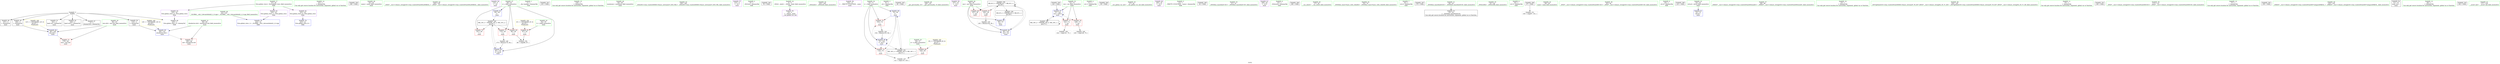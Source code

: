 digraph "SVFG" {
	label="SVFG";

	Node0x55e8ea821420 [shape=record,color=grey,label="{NodeID: 0\nNullPtr}"];
	Node0x55e8ea821420 -> Node0x55e8ea8376a0[style=solid];
	Node0x55e8ea821420 -> Node0x55e8ea8387c0[style=solid];
	Node0x55e8ea821420 -> Node0x55e8ea838890[style=solid];
	Node0x55e8ea821420 -> Node0x55e8ea838960[style=solid];
	Node0x55e8ea821420 -> Node0x55e8ea838a30[style=solid];
	Node0x55e8ea821420 -> Node0x55e8ea838b00[style=solid];
	Node0x55e8ea821420 -> Node0x55e8ea83a2e0[style=solid];
	Node0x55e8ea822060 [shape=record,color=green,label="{NodeID: 14\n101\<--1\n\<--dummyObj\nCan only get source location for instruction, argument, global var or function.}"];
	Node0x55e8ea83b0d0 [shape=record,color=black,label="{NodeID: 194\n166 = PHI()\n}"];
	Node0x55e8ea836550 [shape=record,color=green,label="{NodeID: 28\n62\<--63\nname\<--name_field_insensitive\nmain\n}"];
	Node0x55e8ea8371a0 [shape=record,color=green,label="{NodeID: 42\n149\<--150\n_ZNSt7__cxx1112basic_stringIcSt11char_traitsIcESaIcEEaSERKS4_\<--_ZNSt7__cxx1112basic_stringIcSt11char_traitsIcESaIcEEaSERKS4__field_insensitive\n}"];
	Node0x55e8ea838e70 [shape=record,color=purple,label="{NodeID: 56\n132\<--9\n\<--.str\nmain\n}"];
	Node0x55e8ea839a60 [shape=record,color=red,label="{NodeID: 70\n161\<--60\n\<--j\nmain\n}"];
	Node0x55e8ea83a650 [shape=record,color=blue,label="{NodeID: 84\n66\<--108\nexn.slot\<--\nmain\n}"];
	Node0x55e8ea83a650 -> Node0x55e8ea839c00[style=dashed];
	Node0x55e8ea822ac0 [shape=record,color=green,label="{NodeID: 1\n7\<--1\n__dso_handle\<--dummyObj\nGlob }"];
	Node0x55e8ea84dd90 [shape=record,color=black,label="{NodeID: 181\n103 = PHI()\n}"];
	Node0x55e8ea822130 [shape=record,color=green,label="{NodeID: 15\n136\<--1\n\<--dummyObj\nCan only get source location for instruction, argument, global var or function.}"];
	Node0x55e8ea836620 [shape=record,color=green,label="{NodeID: 29\n64\<--65\nmaximum\<--maximum_field_insensitive\nmain\n}"];
	Node0x55e8ea8372a0 [shape=record,color=green,label="{NodeID: 43\n159\<--160\n_ZStlsISt11char_traitsIcEERSt13basic_ostreamIcT_ES5_PKc\<--_ZStlsISt11char_traitsIcEERSt13basic_ostreamIcT_ES5_PKc_field_insensitive\n}"];
	Node0x55e8ea838f40 [shape=record,color=purple,label="{NodeID: 57\n133\<--11\n\<--.str.1\nmain\n}"];
	Node0x55e8ea839b30 [shape=record,color=red,label="{NodeID: 71\n174\<--60\n\<--j\nmain\n}"];
	Node0x55e8ea839b30 -> Node0x55e8ea83de80[style=solid];
	Node0x55e8ea846af0 [shape=record,color=yellow,style=double,label="{NodeID: 168\n12V_1 = ENCHI(MR_12V_0)\npts\{67 \}\nFun[main]}"];
	Node0x55e8ea846af0 -> Node0x55e8ea83a650[style=dashed];
	Node0x55e8ea83a720 [shape=record,color=blue,label="{NodeID: 85\n68\<--110\nehselector.slot\<--\nmain\n}"];
	Node0x55e8ea83a720 -> Node0x55e8ea839cd0[style=dashed];
	Node0x55e8ea822b50 [shape=record,color=green,label="{NodeID: 2\n8\<--1\n_ZSt3cin\<--dummyObj\nGlob }"];
	Node0x55e8ea84de90 [shape=record,color=black,label="{NodeID: 182\n76 = PHI()\n}"];
	Node0x55e8ea822d60 [shape=record,color=green,label="{NodeID: 16\n4\<--6\n_ZStL8__ioinit\<--_ZStL8__ioinit_field_insensitive\nGlob }"];
	Node0x55e8ea822d60 -> Node0x55e8ea838da0[style=solid];
	Node0x55e8ea8366f0 [shape=record,color=green,label="{NodeID: 30\n66\<--67\nexn.slot\<--exn.slot_field_insensitive\nmain\n}"];
	Node0x55e8ea8366f0 -> Node0x55e8ea839c00[style=solid];
	Node0x55e8ea8366f0 -> Node0x55e8ea83a650[style=solid];
	Node0x55e8ea8373a0 [shape=record,color=green,label="{NodeID: 44\n163\<--164\n_ZNSolsEi\<--_ZNSolsEi_field_insensitive\n}"];
	Node0x55e8ea839010 [shape=record,color=purple,label="{NodeID: 58\n134\<--13\n\<--__PRETTY_FUNCTION__.main\nmain\n}"];
	Node0x55e8ea839c00 [shape=record,color=red,label="{NodeID: 72\n179\<--66\nexn\<--exn.slot\nmain\n}"];
	Node0x55e8ea846bd0 [shape=record,color=yellow,style=double,label="{NodeID: 169\n14V_1 = ENCHI(MR_14V_0)\npts\{69 \}\nFun[main]}"];
	Node0x55e8ea846bd0 -> Node0x55e8ea83a720[style=dashed];
	Node0x55e8ea83a7f0 [shape=record,color=blue,label="{NodeID: 86\n70\<--84\ni\<--\nmain\n}"];
	Node0x55e8ea83a7f0 -> Node0x55e8ea839da0[style=dashed];
	Node0x55e8ea83a7f0 -> Node0x55e8ea839e70[style=dashed];
	Node0x55e8ea83a7f0 -> Node0x55e8ea83aa60[style=dashed];
	Node0x55e8ea83a7f0 -> Node0x55e8ea8453b0[style=dashed];
	Node0x55e8ea822be0 [shape=record,color=green,label="{NodeID: 3\n9\<--1\n.str\<--dummyObj\nGlob }"];
	Node0x55e8ea84df90 [shape=record,color=black,label="{NodeID: 183\n80 = PHI()\n}"];
	Node0x55e8ea822e30 [shape=record,color=green,label="{NodeID: 17\n22\<--26\nllvm.global_ctors\<--llvm.global_ctors_field_insensitive\nGlob }"];
	Node0x55e8ea822e30 -> Node0x55e8ea839350[style=solid];
	Node0x55e8ea822e30 -> Node0x55e8ea839450[style=solid];
	Node0x55e8ea822e30 -> Node0x55e8ea839550[style=solid];
	Node0x55e8ea8367c0 [shape=record,color=green,label="{NodeID: 31\n68\<--69\nehselector.slot\<--ehselector.slot_field_insensitive\nmain\n}"];
	Node0x55e8ea8367c0 -> Node0x55e8ea839cd0[style=solid];
	Node0x55e8ea8367c0 -> Node0x55e8ea83a720[style=solid];
	Node0x55e8ea8374a0 [shape=record,color=green,label="{NodeID: 45\n196\<--197\n__gxx_personality_v0\<--__gxx_personality_v0_field_insensitive\n}"];
	Node0x55e8ea8390e0 [shape=record,color=purple,label="{NodeID: 59\n157\<--16\n\<--.str.2\nmain\n}"];
	Node0x55e8ea843ab0 [shape=record,color=black,label="{NodeID: 156\nMR_8V_5 = PHI(MR_8V_7, MR_8V_3, )\npts\{59 \}\n}"];
	Node0x55e8ea843ab0 -> Node0x55e8ea8397f0[style=dashed];
	Node0x55e8ea843ab0 -> Node0x55e8ea8398c0[style=dashed];
	Node0x55e8ea843ab0 -> Node0x55e8ea83a990[style=dashed];
	Node0x55e8ea843ab0 -> Node0x55e8ea843ab0[style=dashed];
	Node0x55e8ea843ab0 -> Node0x55e8ea8449b0[style=dashed];
	Node0x55e8ea839cd0 [shape=record,color=red,label="{NodeID: 73\n180\<--68\nsel\<--ehselector.slot\nmain\n}"];
	Node0x55e8ea83a8c0 [shape=record,color=blue,label="{NodeID: 87\n72\<--124\nres\<--call12\nmain\n}"];
	Node0x55e8ea83a8c0 -> Node0x55e8ea839f40[style=dashed];
	Node0x55e8ea83a8c0 -> Node0x55e8ea83a010[style=dashed];
	Node0x55e8ea83a8c0 -> Node0x55e8ea83a8c0[style=dashed];
	Node0x55e8ea83a8c0 -> Node0x55e8ea8458b0[style=dashed];
	Node0x55e8ea823310 [shape=record,color=green,label="{NodeID: 4\n11\<--1\n.str.1\<--dummyObj\nGlob }"];
	Node0x55e8ea84e090 [shape=record,color=black,label="{NodeID: 184\n90 = PHI()\n}"];
	Node0x55e8ea822f00 [shape=record,color=green,label="{NodeID: 18\n27\<--28\n__cxx_global_var_init\<--__cxx_global_var_init_field_insensitive\n}"];
	Node0x55e8ea836890 [shape=record,color=green,label="{NodeID: 32\n70\<--71\ni\<--i_field_insensitive\nmain\n}"];
	Node0x55e8ea836890 -> Node0x55e8ea839da0[style=solid];
	Node0x55e8ea836890 -> Node0x55e8ea839e70[style=solid];
	Node0x55e8ea836890 -> Node0x55e8ea83a7f0[style=solid];
	Node0x55e8ea836890 -> Node0x55e8ea83aa60[style=solid];
	Node0x55e8ea8375a0 [shape=record,color=green,label="{NodeID: 46\n24\<--219\n_GLOBAL__sub_I_devanshdalal2_2_0.cpp\<--_GLOBAL__sub_I_devanshdalal2_2_0.cpp_field_insensitive\n}"];
	Node0x55e8ea8375a0 -> Node0x55e8ea83a1e0[style=solid];
	Node0x55e8ea8391b0 [shape=record,color=purple,label="{NodeID: 60\n165\<--18\n\<--.str.3\nmain\n}"];
	Node0x55e8ea839da0 [shape=record,color=red,label="{NodeID: 74\n119\<--70\n\<--i\nmain\n}"];
	Node0x55e8ea839da0 -> Node0x55e8ea83e000[style=solid];
	Node0x55e8ea83a990 [shape=record,color=blue,label="{NodeID: 88\n58\<--145\nans\<--inc\nmain\n}"];
	Node0x55e8ea83a990 -> Node0x55e8ea843ab0[style=dashed];
	Node0x55e8ea8233a0 [shape=record,color=green,label="{NodeID: 5\n13\<--1\n__PRETTY_FUNCTION__.main\<--dummyObj\nGlob }"];
	Node0x55e8ea84e190 [shape=record,color=black,label="{NodeID: 185\n34 = PHI()\n}"];
	Node0x55e8ea822fd0 [shape=record,color=green,label="{NodeID: 19\n31\<--32\n_ZNSt8ios_base4InitC1Ev\<--_ZNSt8ios_base4InitC1Ev_field_insensitive\n}"];
	Node0x55e8ea836960 [shape=record,color=green,label="{NodeID: 33\n72\<--73\nres\<--res_field_insensitive\nmain\n}"];
	Node0x55e8ea836960 -> Node0x55e8ea839f40[style=solid];
	Node0x55e8ea836960 -> Node0x55e8ea83a010[style=solid];
	Node0x55e8ea836960 -> Node0x55e8ea83a8c0[style=solid];
	Node0x55e8ea8376a0 [shape=record,color=black,label="{NodeID: 47\n2\<--3\ndummyVal\<--dummyVal\n}"];
	Node0x55e8ea83db80 [shape=record,color=grey,label="{NodeID: 144\n154 = Binary(153, 84, )\n}"];
	Node0x55e8ea83db80 -> Node0x55e8ea83aa60[style=solid];
	Node0x55e8ea839280 [shape=record,color=purple,label="{NodeID: 61\n169\<--20\n\<--.str.4\nmain\n}"];
	Node0x55e8ea839e70 [shape=record,color=red,label="{NodeID: 75\n153\<--70\n\<--i\nmain\n}"];
	Node0x55e8ea839e70 -> Node0x55e8ea83db80[style=solid];
	Node0x55e8ea83aa60 [shape=record,color=blue,label="{NodeID: 89\n70\<--154\ni\<--inc17\nmain\n}"];
	Node0x55e8ea83aa60 -> Node0x55e8ea839da0[style=dashed];
	Node0x55e8ea83aa60 -> Node0x55e8ea839e70[style=dashed];
	Node0x55e8ea83aa60 -> Node0x55e8ea83aa60[style=dashed];
	Node0x55e8ea83aa60 -> Node0x55e8ea8453b0[style=dashed];
	Node0x55e8ea823430 [shape=record,color=green,label="{NodeID: 6\n15\<--1\n_ZSt4cout\<--dummyObj\nGlob }"];
	Node0x55e8ea84e290 [shape=record,color=black,label="{NodeID: 186\n168 = PHI()\n}"];
	Node0x55e8ea8230a0 [shape=record,color=green,label="{NodeID: 20\n37\<--38\n__cxa_atexit\<--__cxa_atexit_field_insensitive\n}"];
	Node0x55e8ea836a30 [shape=record,color=green,label="{NodeID: 34\n78\<--79\n_ZNSt8ios_base15sync_with_stdioEb\<--_ZNSt8ios_base15sync_with_stdioEb_field_insensitive\n}"];
	Node0x55e8ea8387c0 [shape=record,color=black,label="{NodeID: 48\n107\<--3\n\<--dummyVal\nmain\n}"];
	Node0x55e8ea83dd00 [shape=record,color=grey,label="{NodeID: 145\n145 = Binary(144, 84, )\n}"];
	Node0x55e8ea83dd00 -> Node0x55e8ea83a990[style=solid];
	Node0x55e8ea839350 [shape=record,color=purple,label="{NodeID: 62\n223\<--22\nllvm.global_ctors_0\<--llvm.global_ctors\nGlob }"];
	Node0x55e8ea839350 -> Node0x55e8ea83a0e0[style=solid];
	Node0x55e8ea8449b0 [shape=record,color=black,label="{NodeID: 159\nMR_8V_2 = PHI(MR_8V_5, MR_8V_1, )\npts\{59 \}\n}"];
	Node0x55e8ea8449b0 -> Node0x55e8ea83a580[style=dashed];
	Node0x55e8ea839f40 [shape=record,color=red,label="{NodeID: 76\n128\<--72\n\<--res\nmain\n}"];
	Node0x55e8ea839f40 -> Node0x55e8ea837ff0[style=solid];
	Node0x55e8ea83ab30 [shape=record,color=blue,label="{NodeID: 90\n60\<--175\nj\<--inc29\nmain\n}"];
	Node0x55e8ea83ab30 -> Node0x55e8ea844eb0[style=dashed];
	Node0x55e8ea821840 [shape=record,color=green,label="{NodeID: 7\n16\<--1\n.str.2\<--dummyObj\nGlob }"];
	Node0x55e8ea84e3f0 [shape=record,color=black,label="{NodeID: 187\n170 = PHI()\n}"];
	Node0x55e8ea823170 [shape=record,color=green,label="{NodeID: 21\n36\<--42\n_ZNSt8ios_base4InitD1Ev\<--_ZNSt8ios_base4InitD1Ev_field_insensitive\n}"];
	Node0x55e8ea823170 -> Node0x55e8ea838bd0[style=solid];
	Node0x55e8ea836b00 [shape=record,color=green,label="{NodeID: 35\n81\<--82\n_ZNSirsERi\<--_ZNSirsERi_field_insensitive\n}"];
	Node0x55e8ea838890 [shape=record,color=black,label="{NodeID: 49\n108\<--3\n\<--dummyVal\nmain\n}"];
	Node0x55e8ea838890 -> Node0x55e8ea83a650[style=solid];
	Node0x55e8ea83de80 [shape=record,color=grey,label="{NodeID: 146\n175 = Binary(174, 84, )\n}"];
	Node0x55e8ea83de80 -> Node0x55e8ea83ab30[style=solid];
	Node0x55e8ea839450 [shape=record,color=purple,label="{NodeID: 63\n224\<--22\nllvm.global_ctors_1\<--llvm.global_ctors\nGlob }"];
	Node0x55e8ea839450 -> Node0x55e8ea83a1e0[style=solid];
	Node0x55e8ea844eb0 [shape=record,color=black,label="{NodeID: 160\nMR_10V_3 = PHI(MR_10V_4, MR_10V_2, )\npts\{61 \}\n}"];
	Node0x55e8ea844eb0 -> Node0x55e8ea839990[style=dashed];
	Node0x55e8ea844eb0 -> Node0x55e8ea839a60[style=dashed];
	Node0x55e8ea844eb0 -> Node0x55e8ea839b30[style=dashed];
	Node0x55e8ea844eb0 -> Node0x55e8ea83ab30[style=dashed];
	Node0x55e8ea83a010 [shape=record,color=red,label="{NodeID: 77\n141\<--72\n\<--res\nmain\n}"];
	Node0x55e8ea83a010 -> Node0x55e8ea838170[style=solid];
	Node0x55e8ea8218d0 [shape=record,color=green,label="{NodeID: 8\n18\<--1\n.str.3\<--dummyObj\nGlob }"];
	Node0x55e8ea84e4c0 [shape=record,color=black,label="{NodeID: 188\n97 = PHI()\n}"];
	Node0x55e8ea84e4c0 -> Node0x55e8ea838470[style=solid];
	Node0x55e8ea8361b0 [shape=record,color=green,label="{NodeID: 22\n49\<--50\nmain\<--main_field_insensitive\n}"];
	Node0x55e8ea836bd0 [shape=record,color=green,label="{NodeID: 36\n93\<--94\n_ZNSt7__cxx1112basic_stringIcSt11char_traitsIcESaIcEEC1Ev\<--_ZNSt7__cxx1112basic_stringIcSt11char_traitsIcESaIcEEC1Ev_field_insensitive\n}"];
	Node0x55e8ea838960 [shape=record,color=black,label="{NodeID: 50\n110\<--3\n\<--dummyVal\nmain\n}"];
	Node0x55e8ea838960 -> Node0x55e8ea83a720[style=solid];
	Node0x55e8ea83e000 [shape=record,color=grey,label="{NodeID: 147\n121 = cmp(119, 120, )\n}"];
	Node0x55e8ea839550 [shape=record,color=purple,label="{NodeID: 64\n225\<--22\nllvm.global_ctors_2\<--llvm.global_ctors\nGlob }"];
	Node0x55e8ea839550 -> Node0x55e8ea83a2e0[style=solid];
	Node0x55e8ea8453b0 [shape=record,color=black,label="{NodeID: 161\nMR_16V_2 = PHI(MR_16V_5, MR_16V_1, )\npts\{71 \}\n}"];
	Node0x55e8ea8453b0 -> Node0x55e8ea83a7f0[style=dashed];
	Node0x55e8ea83a0e0 [shape=record,color=blue,label="{NodeID: 78\n223\<--23\nllvm.global_ctors_0\<--\nGlob }"];
	Node0x55e8ea821960 [shape=record,color=green,label="{NodeID: 9\n20\<--1\n.str.4\<--dummyObj\nGlob }"];
	Node0x55e8ea84e5f0 [shape=record,color=black,label="{NodeID: 189\n123 = PHI()\n}"];
	Node0x55e8ea836240 [shape=record,color=green,label="{NodeID: 23\n52\<--53\nretval\<--retval_field_insensitive\nmain\n}"];
	Node0x55e8ea836240 -> Node0x55e8ea83a3e0[style=solid];
	Node0x55e8ea836ca0 [shape=record,color=green,label="{NodeID: 37\n98\<--99\n_ZNKSt7__cxx1112basic_stringIcSt11char_traitsIcESaIcEE4sizeEv\<--_ZNKSt7__cxx1112basic_stringIcSt11char_traitsIcESaIcEE4sizeEv_field_insensitive\n}"];
	Node0x55e8ea838a30 [shape=record,color=black,label="{NodeID: 51\n181\<--3\nlpad.val\<--dummyVal\nmain\n}"];
	Node0x55e8ea837ff0 [shape=record,color=grey,label="{NodeID: 148\n129 = cmp(128, 75, )\n}"];
	Node0x55e8ea839650 [shape=record,color=red,label="{NodeID: 65\n87\<--54\n\<--t\nmain\n}"];
	Node0x55e8ea839650 -> Node0x55e8ea8382f0[style=solid];
	Node0x55e8ea8458b0 [shape=record,color=black,label="{NodeID: 162\nMR_18V_2 = PHI(MR_18V_4, MR_18V_1, )\npts\{73 \}\n}"];
	Node0x55e8ea8458b0 -> Node0x55e8ea83a8c0[style=dashed];
	Node0x55e8ea8458b0 -> Node0x55e8ea8458b0[style=dashed];
	Node0x55e8ea83a1e0 [shape=record,color=blue,label="{NodeID: 79\n224\<--24\nllvm.global_ctors_1\<--_GLOBAL__sub_I_devanshdalal2_2_0.cpp\nGlob }"];
	Node0x55e8ea821d20 [shape=record,color=green,label="{NodeID: 10\n23\<--1\n\<--dummyObj\nCan only get source location for instruction, argument, global var or function.}"];
	Node0x55e8ea84e6c0 [shape=record,color=black,label="{NodeID: 190\n124 = PHI()\n}"];
	Node0x55e8ea84e6c0 -> Node0x55e8ea83a8c0[style=solid];
	Node0x55e8ea8362d0 [shape=record,color=green,label="{NodeID: 24\n54\<--55\nt\<--t_field_insensitive\nmain\n}"];
	Node0x55e8ea8362d0 -> Node0x55e8ea839650[style=solid];
	Node0x55e8ea836da0 [shape=record,color=green,label="{NodeID: 38\n104\<--105\n_ZSt7getlineIcSt11char_traitsIcESaIcEERSt13basic_istreamIT_T0_ES7_RNSt7__cxx1112basic_stringIS4_S5_T1_EE\<--_ZSt7getlineIcSt11char_traitsIcESaIcEERSt13basic_istreamIT_T0_ES7_RNSt7__cxx1112basic_stringIS4_S5_T1_EE_field_insensitive\n}"];
	Node0x55e8ea838b00 [shape=record,color=black,label="{NodeID: 52\n182\<--3\nlpad.val31\<--dummyVal\nmain\n}"];
	Node0x55e8ea838170 [shape=record,color=grey,label="{NodeID: 149\n142 = cmp(141, 75, )\n}"];
	Node0x55e8ea839720 [shape=record,color=red,label="{NodeID: 66\n120\<--56\n\<--n\nmain\n}"];
	Node0x55e8ea839720 -> Node0x55e8ea83e000[style=solid];
	Node0x55e8ea83a2e0 [shape=record,color=blue, style = dotted,label="{NodeID: 80\n225\<--3\nllvm.global_ctors_2\<--dummyVal\nGlob }"];
	Node0x55e8ea821df0 [shape=record,color=green,label="{NodeID: 11\n75\<--1\n\<--dummyObj\nCan only get source location for instruction, argument, global var or function.}"];
	Node0x55e8ea84e7f0 [shape=record,color=black,label="{NodeID: 191\n148 = PHI()\n}"];
	Node0x55e8ea836360 [shape=record,color=green,label="{NodeID: 25\n56\<--57\nn\<--n_field_insensitive\nmain\n}"];
	Node0x55e8ea836360 -> Node0x55e8ea839720[style=solid];
	Node0x55e8ea836ea0 [shape=record,color=green,label="{NodeID: 39\n113\<--114\n_ZNSt7__cxx1112basic_stringIcSt11char_traitsIcESaIcEED1Ev\<--_ZNSt7__cxx1112basic_stringIcSt11char_traitsIcESaIcEED1Ev_field_insensitive\n}"];
	Node0x55e8ea838bd0 [shape=record,color=black,label="{NodeID: 53\n35\<--36\n\<--_ZNSt8ios_base4InitD1Ev\nCan only get source location for instruction, argument, global var or function.}"];
	Node0x55e8ea8382f0 [shape=record,color=grey,label="{NodeID: 150\n88 = cmp(86, 87, )\n}"];
	Node0x55e8ea8397f0 [shape=record,color=red,label="{NodeID: 67\n144\<--58\n\<--ans\nmain\n}"];
	Node0x55e8ea8397f0 -> Node0x55e8ea83dd00[style=solid];
	Node0x55e8ea6d2410 [shape=record,color=yellow,style=double,label="{NodeID: 164\n4V_1 = ENCHI(MR_4V_0)\npts\{55 \}\nFun[main]}"];
	Node0x55e8ea6d2410 -> Node0x55e8ea839650[style=dashed];
	Node0x55e8ea83a3e0 [shape=record,color=blue,label="{NodeID: 81\n52\<--75\nretval\<--\nmain\n}"];
	Node0x55e8ea821ec0 [shape=record,color=green,label="{NodeID: 12\n77\<--1\n\<--dummyObj\nCan only get source location for instruction, argument, global var or function.}"];
	Node0x55e8ea84e8c0 [shape=record,color=black,label="{NodeID: 192\n158 = PHI()\n}"];
	Node0x55e8ea8363f0 [shape=record,color=green,label="{NodeID: 26\n58\<--59\nans\<--ans_field_insensitive\nmain\n}"];
	Node0x55e8ea8363f0 -> Node0x55e8ea8397f0[style=solid];
	Node0x55e8ea8363f0 -> Node0x55e8ea8398c0[style=solid];
	Node0x55e8ea8363f0 -> Node0x55e8ea83a580[style=solid];
	Node0x55e8ea8363f0 -> Node0x55e8ea83a990[style=solid];
	Node0x55e8ea836fa0 [shape=record,color=green,label="{NodeID: 40\n125\<--126\n_ZNKSt7__cxx1112basic_stringIcSt11char_traitsIcESaIcEE7compareERKS4_\<--_ZNKSt7__cxx1112basic_stringIcSt11char_traitsIcESaIcEE7compareERKS4__field_insensitive\n}"];
	Node0x55e8ea838cd0 [shape=record,color=black,label="{NodeID: 54\n51\<--75\nmain_ret\<--\nmain\n}"];
	Node0x55e8ea838470 [shape=record,color=grey,label="{NodeID: 151\n100 = cmp(97, 101, )\n}"];
	Node0x55e8ea8398c0 [shape=record,color=red,label="{NodeID: 68\n167\<--58\n\<--ans\nmain\n}"];
	Node0x55e8ea846850 [shape=record,color=yellow,style=double,label="{NodeID: 165\n6V_1 = ENCHI(MR_6V_0)\npts\{57 \}\nFun[main]}"];
	Node0x55e8ea846850 -> Node0x55e8ea839720[style=dashed];
	Node0x55e8ea83a4b0 [shape=record,color=blue,label="{NodeID: 82\n60\<--84\nj\<--\nmain\n}"];
	Node0x55e8ea83a4b0 -> Node0x55e8ea844eb0[style=dashed];
	Node0x55e8ea821f90 [shape=record,color=green,label="{NodeID: 13\n84\<--1\n\<--dummyObj\nCan only get source location for instruction, argument, global var or function.}"];
	Node0x55e8ea83afd0 [shape=record,color=black,label="{NodeID: 193\n162 = PHI()\n}"];
	Node0x55e8ea836480 [shape=record,color=green,label="{NodeID: 27\n60\<--61\nj\<--j_field_insensitive\nmain\n}"];
	Node0x55e8ea836480 -> Node0x55e8ea839990[style=solid];
	Node0x55e8ea836480 -> Node0x55e8ea839a60[style=solid];
	Node0x55e8ea836480 -> Node0x55e8ea839b30[style=solid];
	Node0x55e8ea836480 -> Node0x55e8ea83a4b0[style=solid];
	Node0x55e8ea836480 -> Node0x55e8ea83ab30[style=solid];
	Node0x55e8ea8370a0 [shape=record,color=green,label="{NodeID: 41\n137\<--138\n__assert_fail\<--__assert_fail_field_insensitive\n}"];
	Node0x55e8ea838da0 [shape=record,color=purple,label="{NodeID: 55\n33\<--4\n\<--_ZStL8__ioinit\n__cxx_global_var_init\n}"];
	Node0x55e8ea839990 [shape=record,color=red,label="{NodeID: 69\n86\<--60\n\<--j\nmain\n}"];
	Node0x55e8ea839990 -> Node0x55e8ea8382f0[style=solid];
	Node0x55e8ea83a580 [shape=record,color=blue,label="{NodeID: 83\n58\<--75\nans\<--\nmain\n}"];
	Node0x55e8ea83a580 -> Node0x55e8ea843ab0[style=dashed];
}
